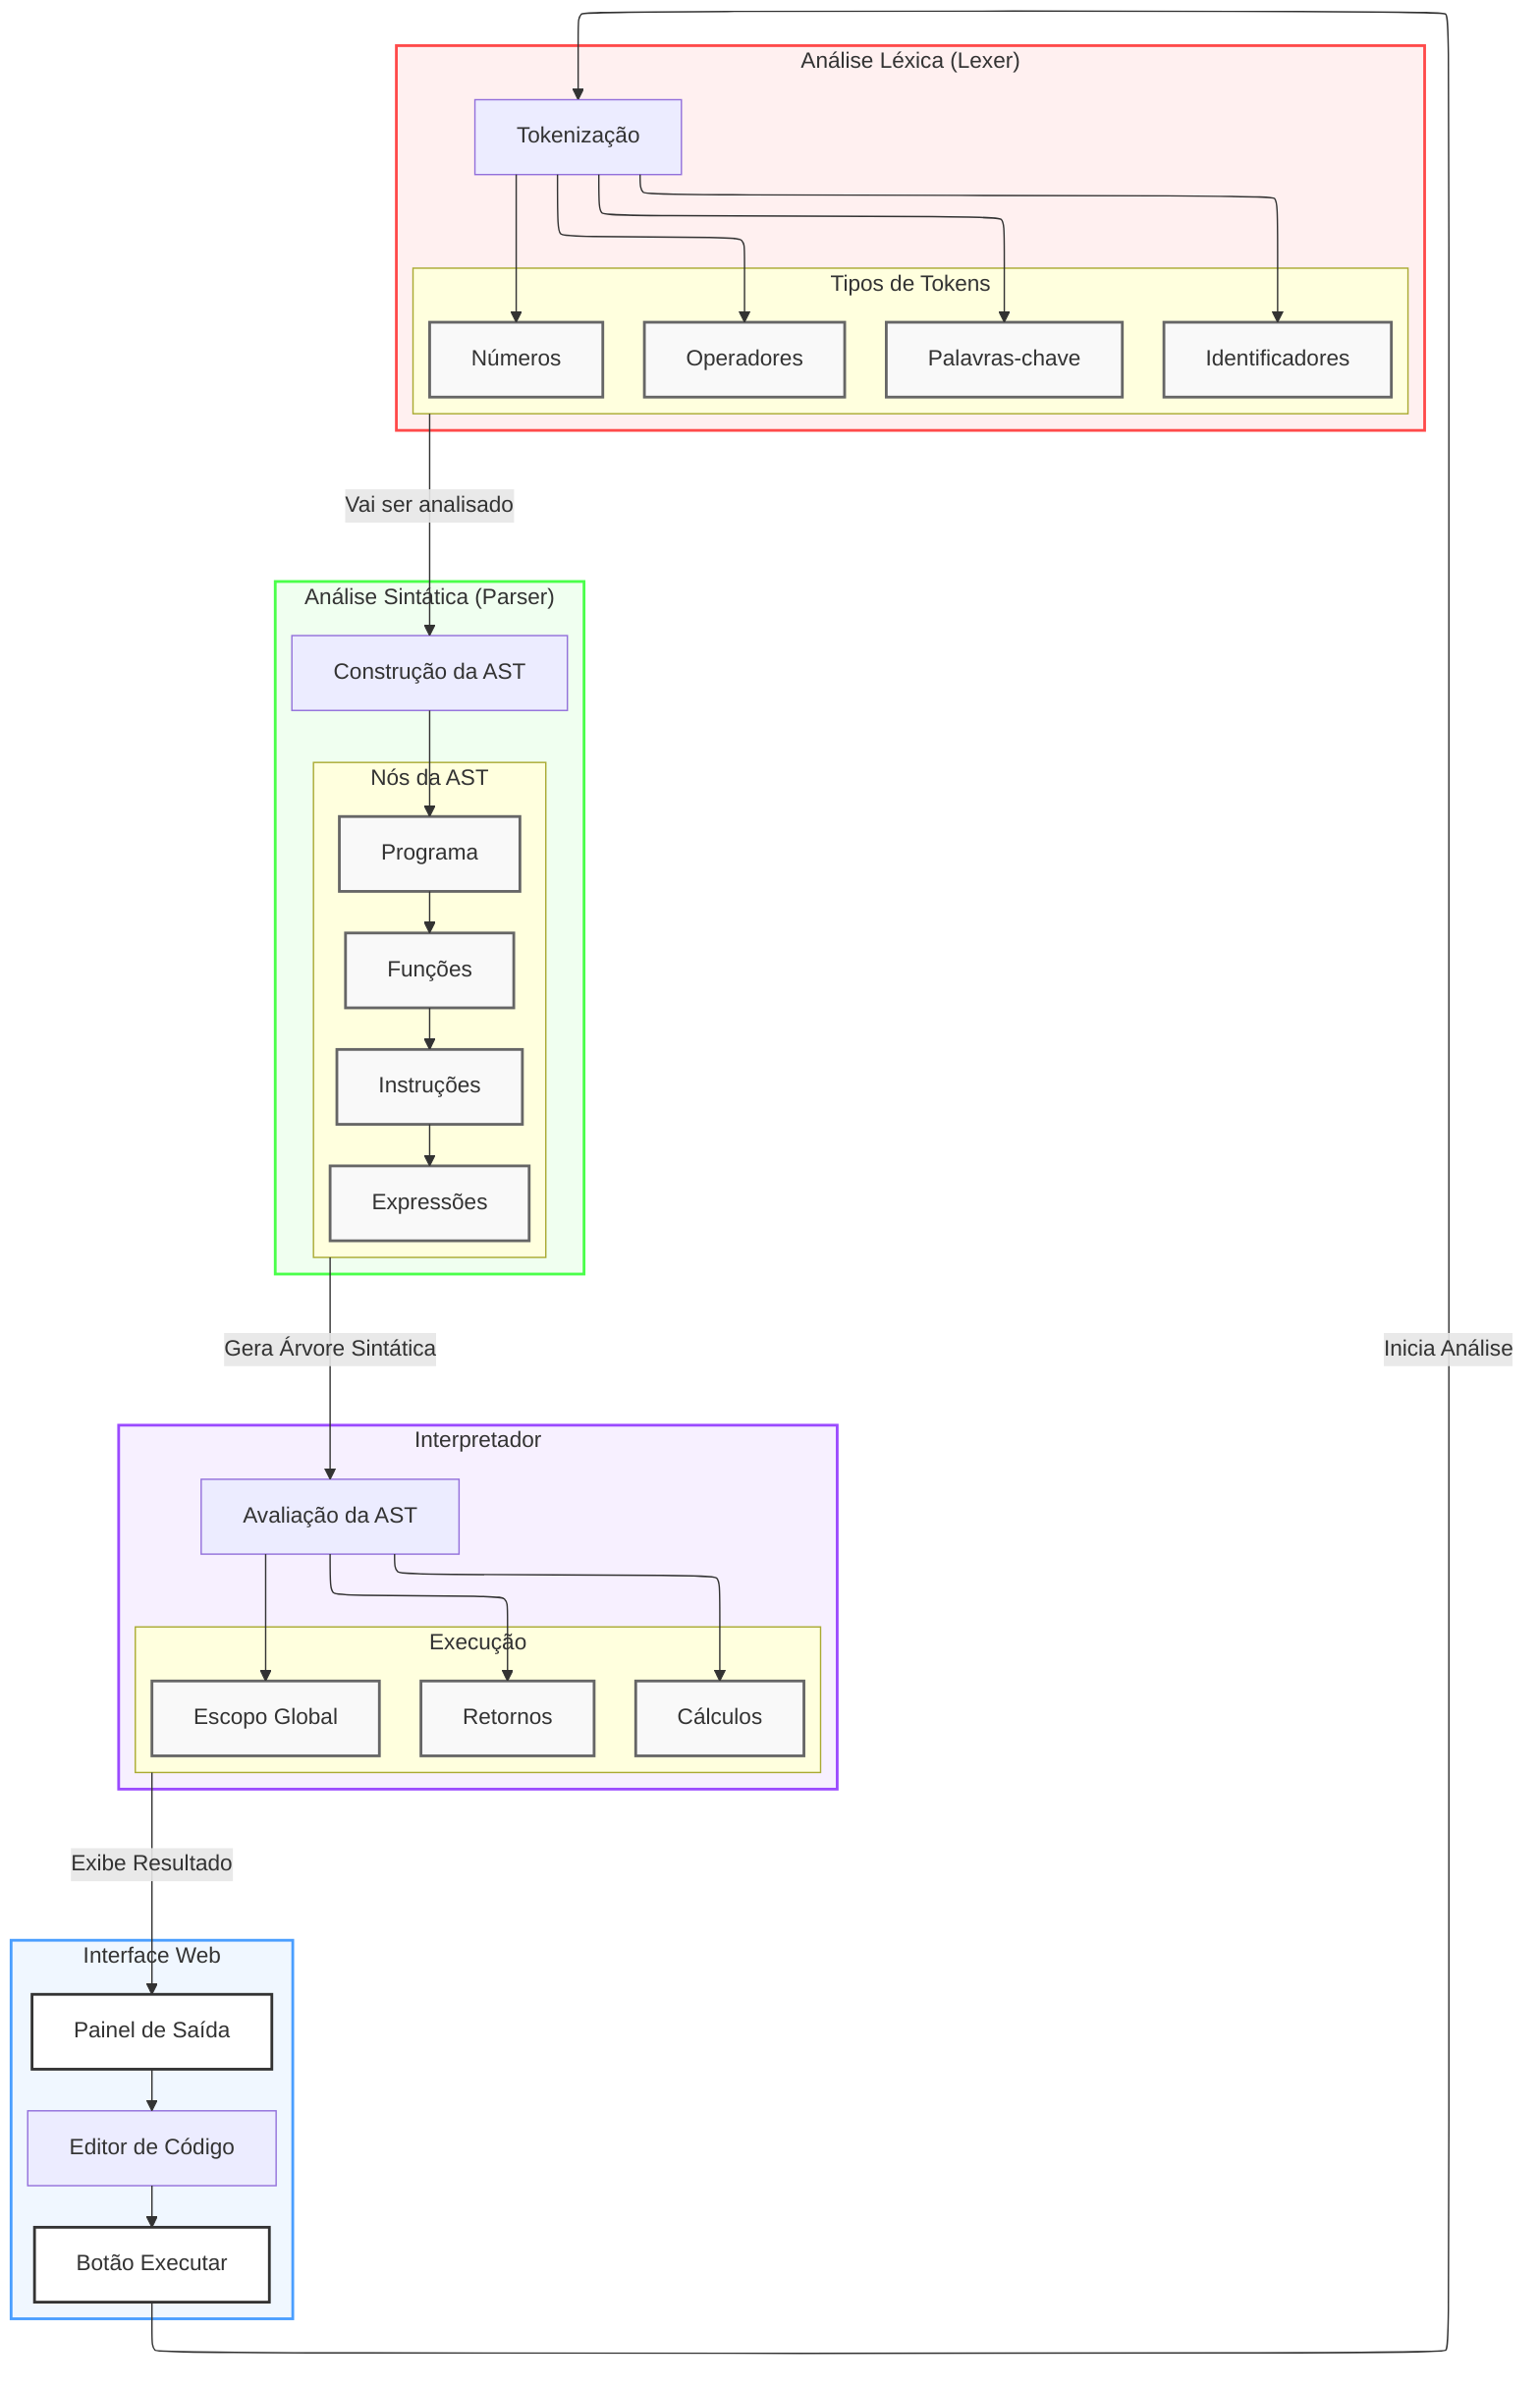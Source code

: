 ---
config:
  layout: elk
---
flowchart TD
    subgraph Interface["Interface Web"]
        EDITOR["Editor de Código"]
        EXEC["Botão Executar"]
        OUT["Painel de Saída"]
    end
    subgraph TIPOTOKENS["Tipos de Tokens"]
        NUM["Números"]
        ID["Identificadores"]
        KEY["Palavras-chave"]
        OP["Operadores"]
    end
    subgraph Lexer["Análise Léxica (Lexer)"]
        TOK["Tokenização"]
        TIPOTOKENS
    end
    subgraph NODES["Nós da AST"]
        PROG["Programa"]
        FUNC["Funções"]
        STMT["Instruções"]
        EXPR["Expressões"]
    end
    subgraph Parser["Análise Sintática (Parser)"]
        AST["Construção da AST"]
        NODES
    end
    subgraph Execution["Execução"]
        SCOPE["Escopo Global"]
        CALC["Cálculos"]
        RET["Retornos"]
    end
    subgraph Interpreter["Interpretador"]
        EVAL["Avaliação da AST"]
        Execution
    end
    EDITOR --> EXEC
    EXEC -- Inicia Análise --> TOK
    TOK --> NUM & ID & KEY & OP
    TIPOTOKENS -- Vai ser analisado --> AST
    AST --> PROG
    PROG --> FUNC
    FUNC --> STMT
    STMT --> EXPR
    NODES -- Gera Árvore Sintática --> EVAL
    EVAL --> SCOPE & CALC & RET
    Execution -- Exibe Resultado --> OUT
    OUT --> EDITOR
    EXEC:::process
    OUT:::process
    NUM:::data
    ID:::data
    KEY:::data
    OP:::data
    PROG:::data
    FUNC:::data
    STMT:::data
    EXPR:::data
    SCOPE:::data
    CALC:::data
    RET:::data
    classDef process fill:#fff,stroke:#333,stroke-width:2px
    classDef data fill:#f9f9f9,stroke:#666,stroke-width:2px
    style Interface fill:#f0f7ff,stroke:#4a9eff,stroke-width:2px
    style Lexer fill:#fff0f0,stroke:#ff4a4a,stroke-width:2px
    style Parser fill:#f0fff0,stroke:#4aff4a,stroke-width:2px
    style Interpreter fill:#f7f0ff,stroke:#9b4aff,stroke-width:2px